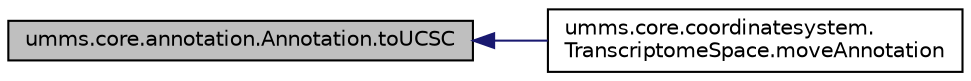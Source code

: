 digraph "umms.core.annotation.Annotation.toUCSC"
{
  edge [fontname="Helvetica",fontsize="10",labelfontname="Helvetica",labelfontsize="10"];
  node [fontname="Helvetica",fontsize="10",shape=record];
  rankdir="LR";
  Node1 [label="umms.core.annotation.Annotation.toUCSC",height=0.2,width=0.4,color="black", fillcolor="grey75", style="filled" fontcolor="black"];
  Node1 -> Node2 [dir="back",color="midnightblue",fontsize="10",style="solid",fontname="Helvetica"];
  Node2 [label="umms.core.coordinatesystem.\lTranscriptomeSpace.moveAnnotation",height=0.2,width=0.4,color="black", fillcolor="white", style="filled",URL="$classumms_1_1core_1_1coordinatesystem_1_1_transcriptome_space.html#aab8d4e9081568504dda0d062bebd2fe7"];
}
